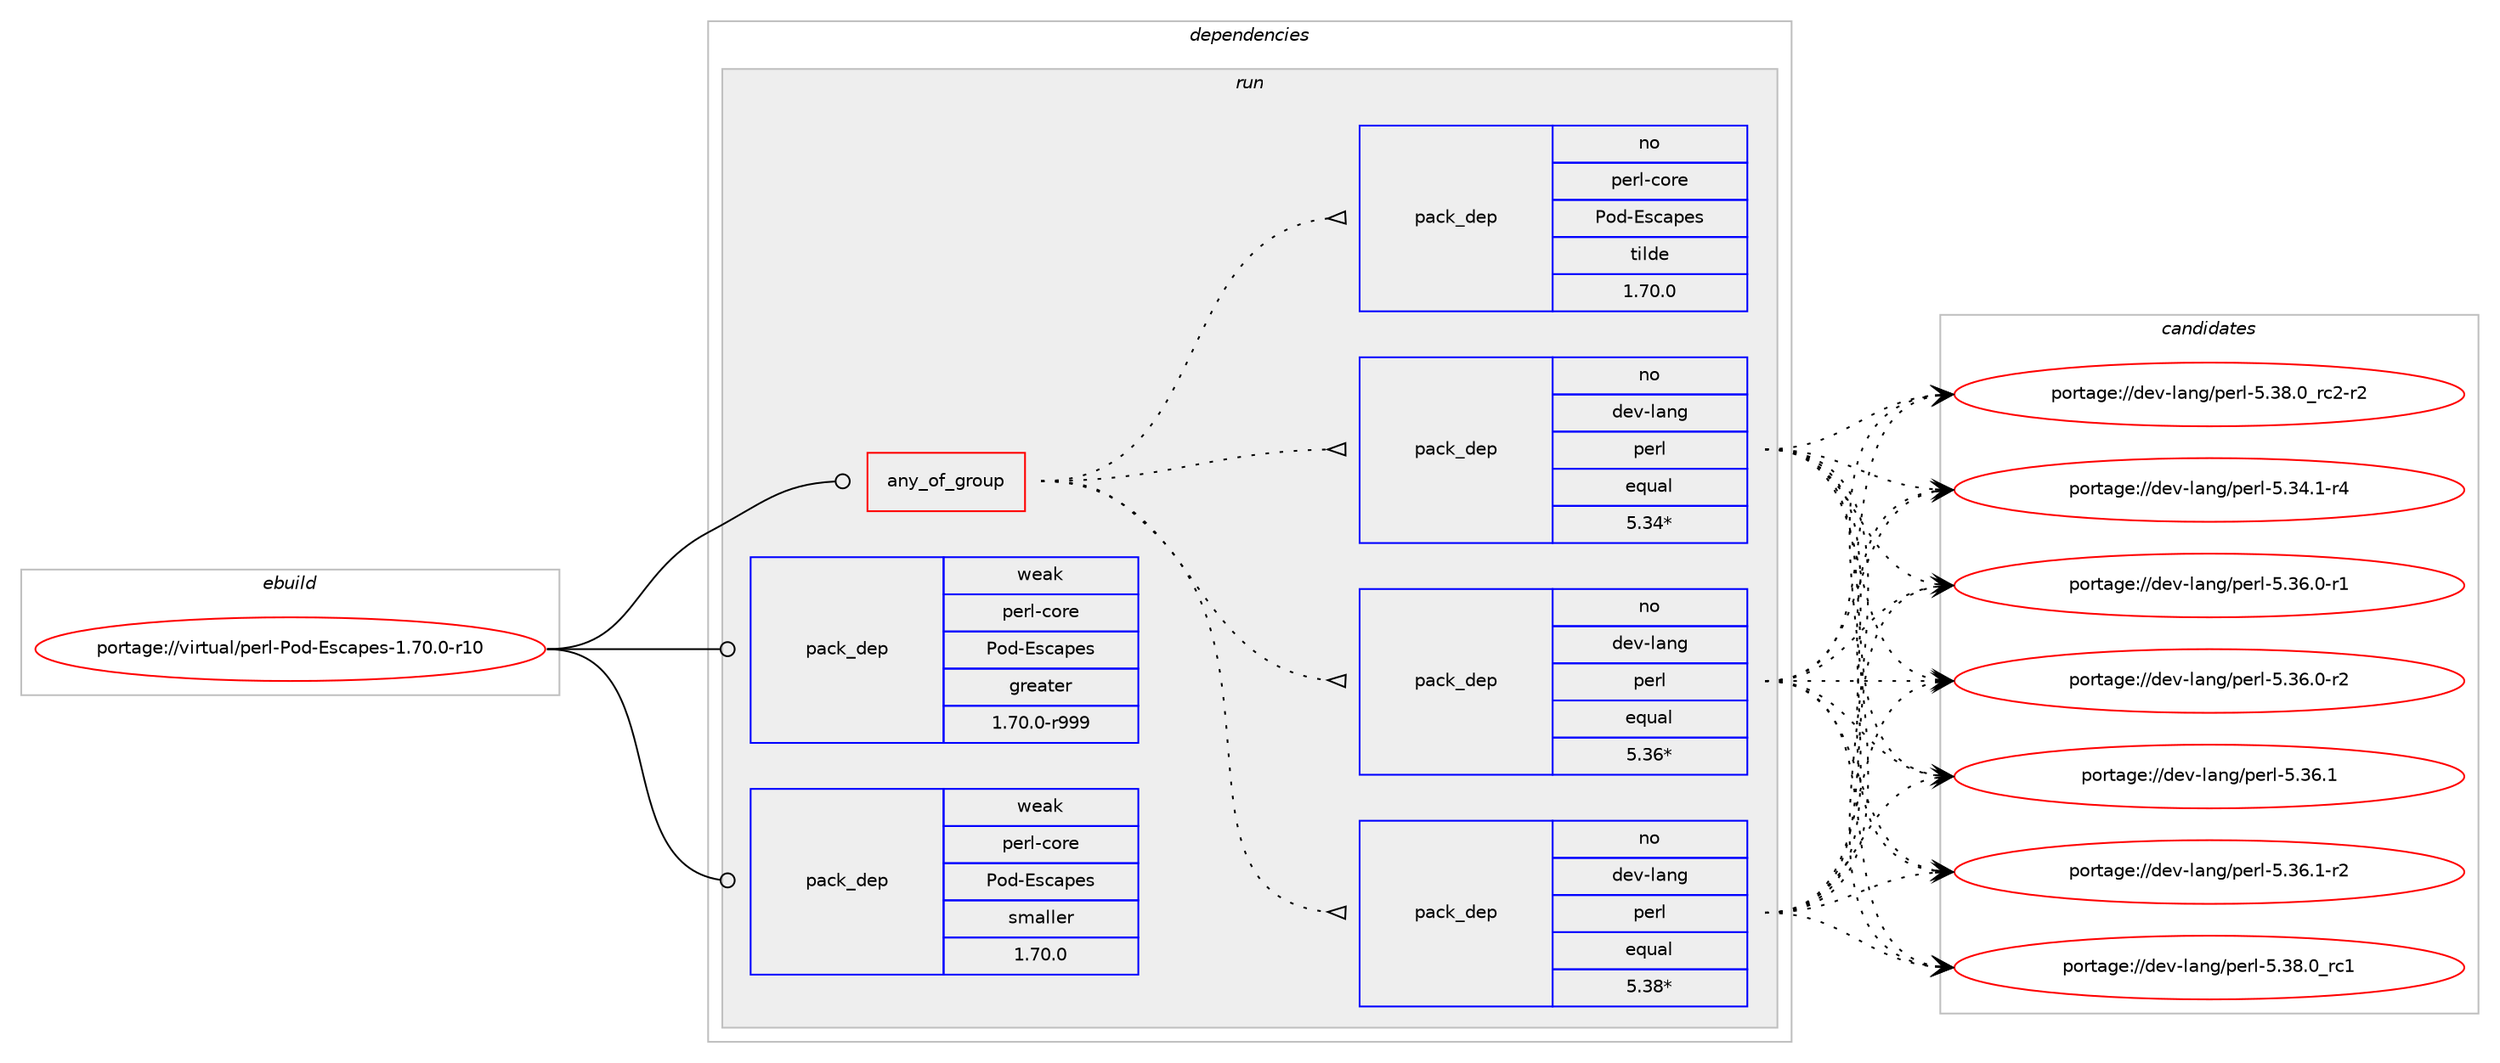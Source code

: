 digraph prolog {

# *************
# Graph options
# *************

newrank=true;
concentrate=true;
compound=true;
graph [rankdir=LR,fontname=Helvetica,fontsize=10,ranksep=1.5];#, ranksep=2.5, nodesep=0.2];
edge  [arrowhead=vee];
node  [fontname=Helvetica,fontsize=10];

# **********
# The ebuild
# **********

subgraph cluster_leftcol {
color=gray;
rank=same;
label=<<i>ebuild</i>>;
id [label="portage://virtual/perl-Pod-Escapes-1.70.0-r10", color=red, width=4, href="../virtual/perl-Pod-Escapes-1.70.0-r10.svg"];
}

# ****************
# The dependencies
# ****************

subgraph cluster_midcol {
color=gray;
label=<<i>dependencies</i>>;
subgraph cluster_compile {
fillcolor="#eeeeee";
style=filled;
label=<<i>compile</i>>;
}
subgraph cluster_compileandrun {
fillcolor="#eeeeee";
style=filled;
label=<<i>compile and run</i>>;
}
subgraph cluster_run {
fillcolor="#eeeeee";
style=filled;
label=<<i>run</i>>;
subgraph any76 {
dependency614 [label=<<TABLE BORDER="0" CELLBORDER="1" CELLSPACING="0" CELLPADDING="4"><TR><TD CELLPADDING="10">any_of_group</TD></TR></TABLE>>, shape=none, color=red];subgraph pack429 {
dependency615 [label=<<TABLE BORDER="0" CELLBORDER="1" CELLSPACING="0" CELLPADDING="4" WIDTH="220"><TR><TD ROWSPAN="6" CELLPADDING="30">pack_dep</TD></TR><TR><TD WIDTH="110">no</TD></TR><TR><TD>dev-lang</TD></TR><TR><TD>perl</TD></TR><TR><TD>equal</TD></TR><TR><TD>5.38*</TD></TR></TABLE>>, shape=none, color=blue];
}
dependency614:e -> dependency615:w [weight=20,style="dotted",arrowhead="oinv"];
subgraph pack430 {
dependency616 [label=<<TABLE BORDER="0" CELLBORDER="1" CELLSPACING="0" CELLPADDING="4" WIDTH="220"><TR><TD ROWSPAN="6" CELLPADDING="30">pack_dep</TD></TR><TR><TD WIDTH="110">no</TD></TR><TR><TD>dev-lang</TD></TR><TR><TD>perl</TD></TR><TR><TD>equal</TD></TR><TR><TD>5.36*</TD></TR></TABLE>>, shape=none, color=blue];
}
dependency614:e -> dependency616:w [weight=20,style="dotted",arrowhead="oinv"];
subgraph pack431 {
dependency617 [label=<<TABLE BORDER="0" CELLBORDER="1" CELLSPACING="0" CELLPADDING="4" WIDTH="220"><TR><TD ROWSPAN="6" CELLPADDING="30">pack_dep</TD></TR><TR><TD WIDTH="110">no</TD></TR><TR><TD>dev-lang</TD></TR><TR><TD>perl</TD></TR><TR><TD>equal</TD></TR><TR><TD>5.34*</TD></TR></TABLE>>, shape=none, color=blue];
}
dependency614:e -> dependency617:w [weight=20,style="dotted",arrowhead="oinv"];
subgraph pack432 {
dependency618 [label=<<TABLE BORDER="0" CELLBORDER="1" CELLSPACING="0" CELLPADDING="4" WIDTH="220"><TR><TD ROWSPAN="6" CELLPADDING="30">pack_dep</TD></TR><TR><TD WIDTH="110">no</TD></TR><TR><TD>perl-core</TD></TR><TR><TD>Pod-Escapes</TD></TR><TR><TD>tilde</TD></TR><TR><TD>1.70.0</TD></TR></TABLE>>, shape=none, color=blue];
}
dependency614:e -> dependency618:w [weight=20,style="dotted",arrowhead="oinv"];
}
id:e -> dependency614:w [weight=20,style="solid",arrowhead="odot"];
# *** BEGIN UNKNOWN DEPENDENCY TYPE (TODO) ***
# id -> package_dependency(portage://virtual/perl-Pod-Escapes-1.70.0-r10,run,no,dev-lang,perl,none,[,,],any_same_slot,[])
# *** END UNKNOWN DEPENDENCY TYPE (TODO) ***

subgraph pack433 {
dependency619 [label=<<TABLE BORDER="0" CELLBORDER="1" CELLSPACING="0" CELLPADDING="4" WIDTH="220"><TR><TD ROWSPAN="6" CELLPADDING="30">pack_dep</TD></TR><TR><TD WIDTH="110">weak</TD></TR><TR><TD>perl-core</TD></TR><TR><TD>Pod-Escapes</TD></TR><TR><TD>greater</TD></TR><TR><TD>1.70.0-r999</TD></TR></TABLE>>, shape=none, color=blue];
}
id:e -> dependency619:w [weight=20,style="solid",arrowhead="odot"];
subgraph pack434 {
dependency620 [label=<<TABLE BORDER="0" CELLBORDER="1" CELLSPACING="0" CELLPADDING="4" WIDTH="220"><TR><TD ROWSPAN="6" CELLPADDING="30">pack_dep</TD></TR><TR><TD WIDTH="110">weak</TD></TR><TR><TD>perl-core</TD></TR><TR><TD>Pod-Escapes</TD></TR><TR><TD>smaller</TD></TR><TR><TD>1.70.0</TD></TR></TABLE>>, shape=none, color=blue];
}
id:e -> dependency620:w [weight=20,style="solid",arrowhead="odot"];
}
}

# **************
# The candidates
# **************

subgraph cluster_choices {
rank=same;
color=gray;
label=<<i>candidates</i>>;

subgraph choice429 {
color=black;
nodesep=1;
choice100101118451089711010347112101114108455346515246494511452 [label="portage://dev-lang/perl-5.34.1-r4", color=red, width=4,href="../dev-lang/perl-5.34.1-r4.svg"];
choice100101118451089711010347112101114108455346515446484511449 [label="portage://dev-lang/perl-5.36.0-r1", color=red, width=4,href="../dev-lang/perl-5.36.0-r1.svg"];
choice100101118451089711010347112101114108455346515446484511450 [label="portage://dev-lang/perl-5.36.0-r2", color=red, width=4,href="../dev-lang/perl-5.36.0-r2.svg"];
choice10010111845108971101034711210111410845534651544649 [label="portage://dev-lang/perl-5.36.1", color=red, width=4,href="../dev-lang/perl-5.36.1.svg"];
choice100101118451089711010347112101114108455346515446494511450 [label="portage://dev-lang/perl-5.36.1-r2", color=red, width=4,href="../dev-lang/perl-5.36.1-r2.svg"];
choice10010111845108971101034711210111410845534651564648951149949 [label="portage://dev-lang/perl-5.38.0_rc1", color=red, width=4,href="../dev-lang/perl-5.38.0_rc1.svg"];
choice100101118451089711010347112101114108455346515646489511499504511450 [label="portage://dev-lang/perl-5.38.0_rc2-r2", color=red, width=4,href="../dev-lang/perl-5.38.0_rc2-r2.svg"];
dependency615:e -> choice100101118451089711010347112101114108455346515246494511452:w [style=dotted,weight="100"];
dependency615:e -> choice100101118451089711010347112101114108455346515446484511449:w [style=dotted,weight="100"];
dependency615:e -> choice100101118451089711010347112101114108455346515446484511450:w [style=dotted,weight="100"];
dependency615:e -> choice10010111845108971101034711210111410845534651544649:w [style=dotted,weight="100"];
dependency615:e -> choice100101118451089711010347112101114108455346515446494511450:w [style=dotted,weight="100"];
dependency615:e -> choice10010111845108971101034711210111410845534651564648951149949:w [style=dotted,weight="100"];
dependency615:e -> choice100101118451089711010347112101114108455346515646489511499504511450:w [style=dotted,weight="100"];
}
subgraph choice430 {
color=black;
nodesep=1;
choice100101118451089711010347112101114108455346515246494511452 [label="portage://dev-lang/perl-5.34.1-r4", color=red, width=4,href="../dev-lang/perl-5.34.1-r4.svg"];
choice100101118451089711010347112101114108455346515446484511449 [label="portage://dev-lang/perl-5.36.0-r1", color=red, width=4,href="../dev-lang/perl-5.36.0-r1.svg"];
choice100101118451089711010347112101114108455346515446484511450 [label="portage://dev-lang/perl-5.36.0-r2", color=red, width=4,href="../dev-lang/perl-5.36.0-r2.svg"];
choice10010111845108971101034711210111410845534651544649 [label="portage://dev-lang/perl-5.36.1", color=red, width=4,href="../dev-lang/perl-5.36.1.svg"];
choice100101118451089711010347112101114108455346515446494511450 [label="portage://dev-lang/perl-5.36.1-r2", color=red, width=4,href="../dev-lang/perl-5.36.1-r2.svg"];
choice10010111845108971101034711210111410845534651564648951149949 [label="portage://dev-lang/perl-5.38.0_rc1", color=red, width=4,href="../dev-lang/perl-5.38.0_rc1.svg"];
choice100101118451089711010347112101114108455346515646489511499504511450 [label="portage://dev-lang/perl-5.38.0_rc2-r2", color=red, width=4,href="../dev-lang/perl-5.38.0_rc2-r2.svg"];
dependency616:e -> choice100101118451089711010347112101114108455346515246494511452:w [style=dotted,weight="100"];
dependency616:e -> choice100101118451089711010347112101114108455346515446484511449:w [style=dotted,weight="100"];
dependency616:e -> choice100101118451089711010347112101114108455346515446484511450:w [style=dotted,weight="100"];
dependency616:e -> choice10010111845108971101034711210111410845534651544649:w [style=dotted,weight="100"];
dependency616:e -> choice100101118451089711010347112101114108455346515446494511450:w [style=dotted,weight="100"];
dependency616:e -> choice10010111845108971101034711210111410845534651564648951149949:w [style=dotted,weight="100"];
dependency616:e -> choice100101118451089711010347112101114108455346515646489511499504511450:w [style=dotted,weight="100"];
}
subgraph choice431 {
color=black;
nodesep=1;
choice100101118451089711010347112101114108455346515246494511452 [label="portage://dev-lang/perl-5.34.1-r4", color=red, width=4,href="../dev-lang/perl-5.34.1-r4.svg"];
choice100101118451089711010347112101114108455346515446484511449 [label="portage://dev-lang/perl-5.36.0-r1", color=red, width=4,href="../dev-lang/perl-5.36.0-r1.svg"];
choice100101118451089711010347112101114108455346515446484511450 [label="portage://dev-lang/perl-5.36.0-r2", color=red, width=4,href="../dev-lang/perl-5.36.0-r2.svg"];
choice10010111845108971101034711210111410845534651544649 [label="portage://dev-lang/perl-5.36.1", color=red, width=4,href="../dev-lang/perl-5.36.1.svg"];
choice100101118451089711010347112101114108455346515446494511450 [label="portage://dev-lang/perl-5.36.1-r2", color=red, width=4,href="../dev-lang/perl-5.36.1-r2.svg"];
choice10010111845108971101034711210111410845534651564648951149949 [label="portage://dev-lang/perl-5.38.0_rc1", color=red, width=4,href="../dev-lang/perl-5.38.0_rc1.svg"];
choice100101118451089711010347112101114108455346515646489511499504511450 [label="portage://dev-lang/perl-5.38.0_rc2-r2", color=red, width=4,href="../dev-lang/perl-5.38.0_rc2-r2.svg"];
dependency617:e -> choice100101118451089711010347112101114108455346515246494511452:w [style=dotted,weight="100"];
dependency617:e -> choice100101118451089711010347112101114108455346515446484511449:w [style=dotted,weight="100"];
dependency617:e -> choice100101118451089711010347112101114108455346515446484511450:w [style=dotted,weight="100"];
dependency617:e -> choice10010111845108971101034711210111410845534651544649:w [style=dotted,weight="100"];
dependency617:e -> choice100101118451089711010347112101114108455346515446494511450:w [style=dotted,weight="100"];
dependency617:e -> choice10010111845108971101034711210111410845534651564648951149949:w [style=dotted,weight="100"];
dependency617:e -> choice100101118451089711010347112101114108455346515646489511499504511450:w [style=dotted,weight="100"];
}
subgraph choice432 {
color=black;
nodesep=1;
}
subgraph choice433 {
color=black;
nodesep=1;
}
subgraph choice434 {
color=black;
nodesep=1;
}
}

}
